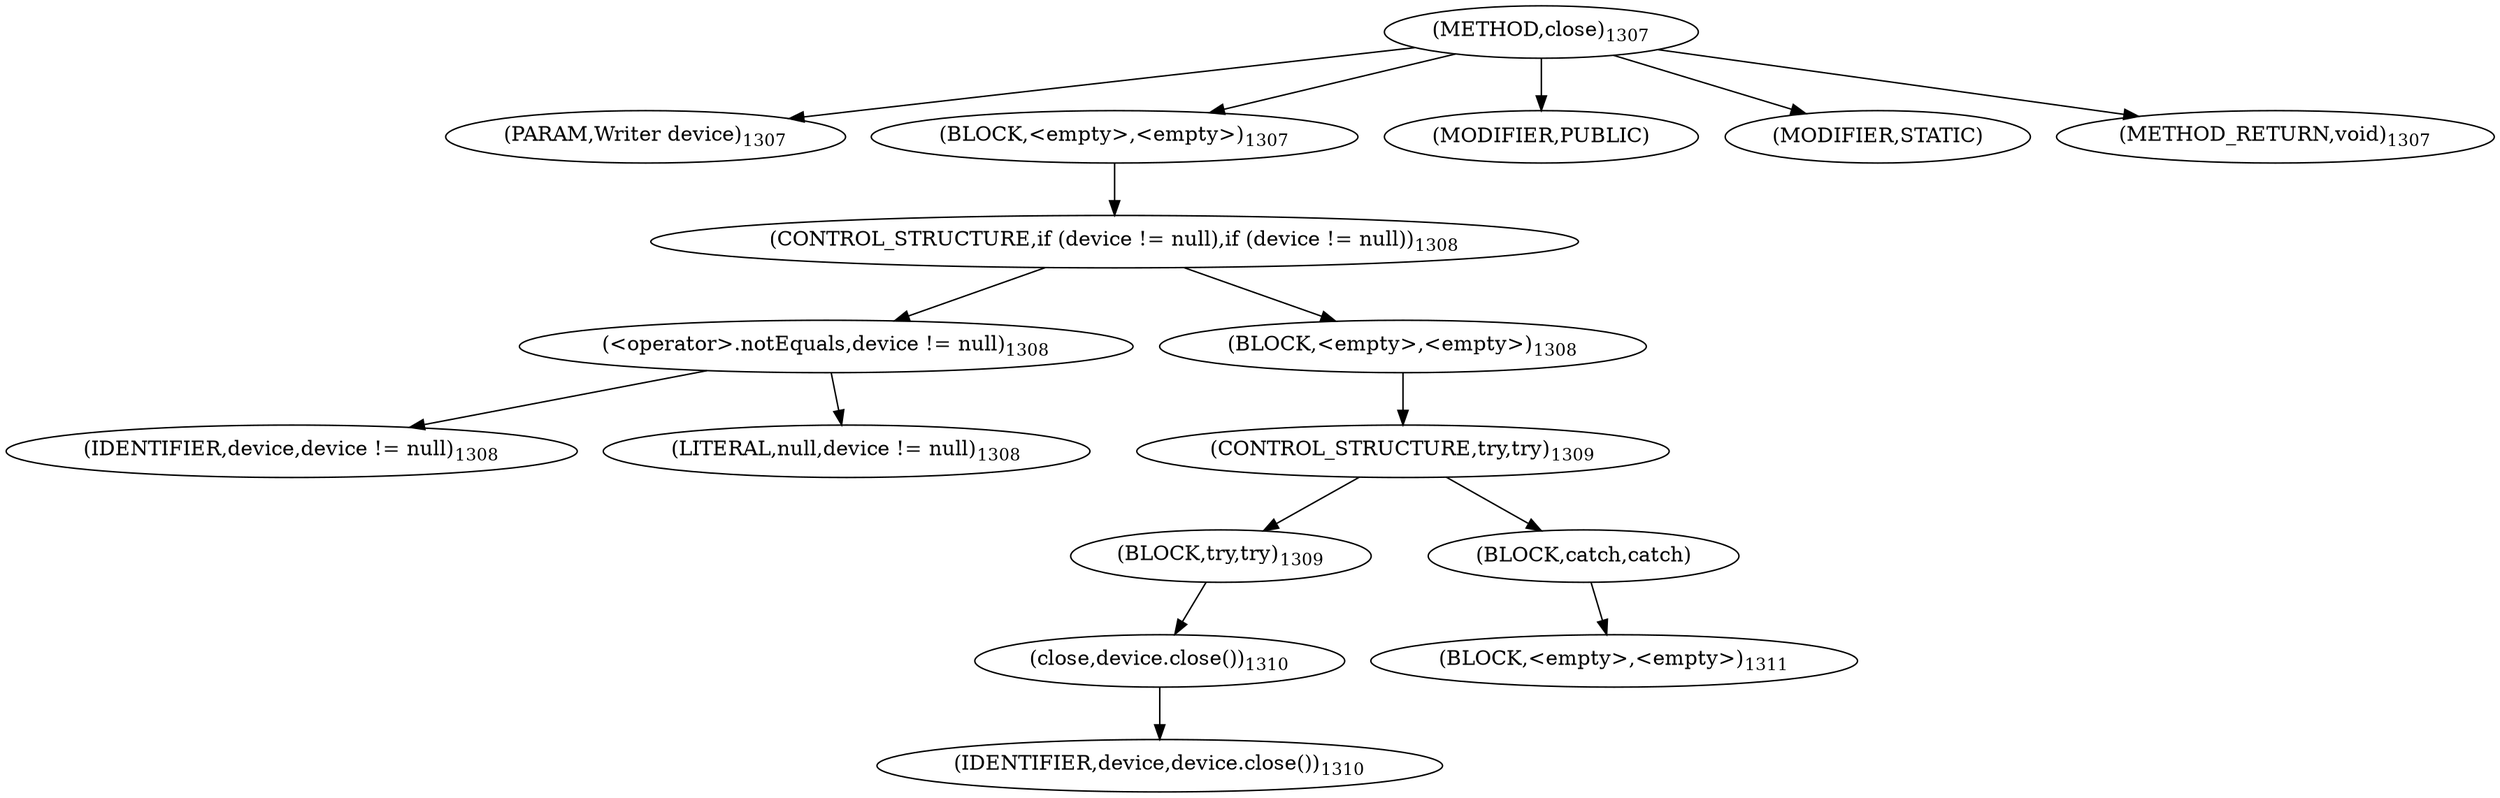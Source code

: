 digraph "close" {  
"2337" [label = <(METHOD,close)<SUB>1307</SUB>> ]
"2338" [label = <(PARAM,Writer device)<SUB>1307</SUB>> ]
"2339" [label = <(BLOCK,&lt;empty&gt;,&lt;empty&gt;)<SUB>1307</SUB>> ]
"2340" [label = <(CONTROL_STRUCTURE,if (device != null),if (device != null))<SUB>1308</SUB>> ]
"2341" [label = <(&lt;operator&gt;.notEquals,device != null)<SUB>1308</SUB>> ]
"2342" [label = <(IDENTIFIER,device,device != null)<SUB>1308</SUB>> ]
"2343" [label = <(LITERAL,null,device != null)<SUB>1308</SUB>> ]
"2344" [label = <(BLOCK,&lt;empty&gt;,&lt;empty&gt;)<SUB>1308</SUB>> ]
"2345" [label = <(CONTROL_STRUCTURE,try,try)<SUB>1309</SUB>> ]
"2346" [label = <(BLOCK,try,try)<SUB>1309</SUB>> ]
"2347" [label = <(close,device.close())<SUB>1310</SUB>> ]
"2348" [label = <(IDENTIFIER,device,device.close())<SUB>1310</SUB>> ]
"2349" [label = <(BLOCK,catch,catch)> ]
"2350" [label = <(BLOCK,&lt;empty&gt;,&lt;empty&gt;)<SUB>1311</SUB>> ]
"2351" [label = <(MODIFIER,PUBLIC)> ]
"2352" [label = <(MODIFIER,STATIC)> ]
"2353" [label = <(METHOD_RETURN,void)<SUB>1307</SUB>> ]
  "2337" -> "2338" 
  "2337" -> "2339" 
  "2337" -> "2351" 
  "2337" -> "2352" 
  "2337" -> "2353" 
  "2339" -> "2340" 
  "2340" -> "2341" 
  "2340" -> "2344" 
  "2341" -> "2342" 
  "2341" -> "2343" 
  "2344" -> "2345" 
  "2345" -> "2346" 
  "2345" -> "2349" 
  "2346" -> "2347" 
  "2347" -> "2348" 
  "2349" -> "2350" 
}
